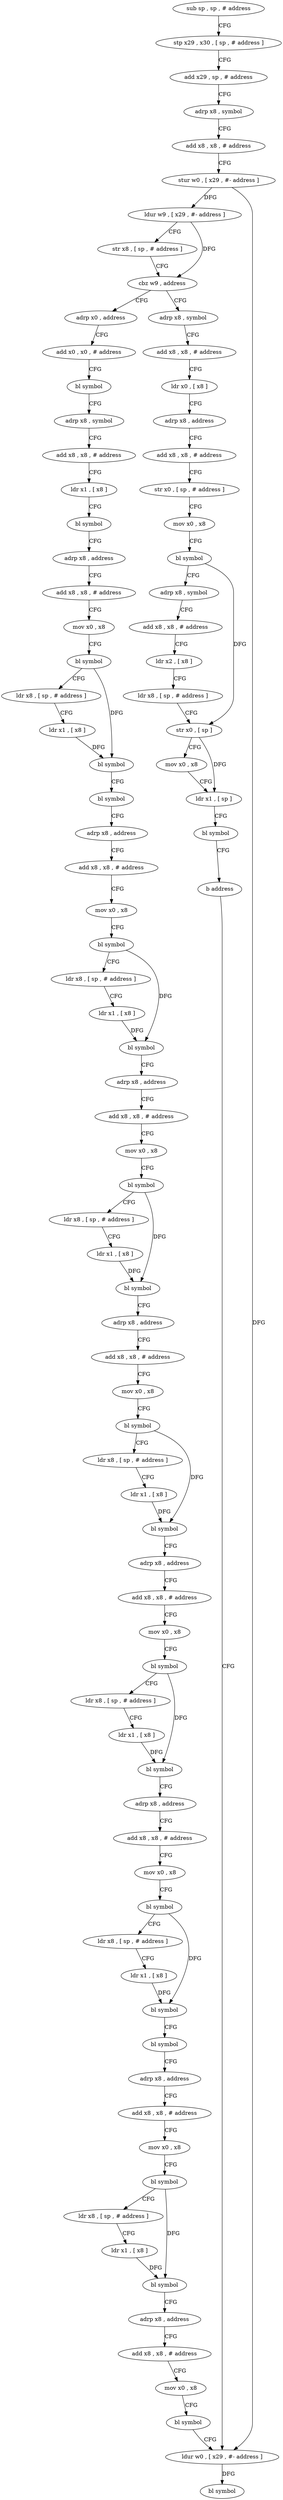 digraph "func" {
"4199788" [label = "sub sp , sp , # address" ]
"4199792" [label = "stp x29 , x30 , [ sp , # address ]" ]
"4199796" [label = "add x29 , sp , # address" ]
"4199800" [label = "adrp x8 , symbol" ]
"4199804" [label = "add x8 , x8 , # address" ]
"4199808" [label = "stur w0 , [ x29 , #- address ]" ]
"4199812" [label = "ldur w9 , [ x29 , #- address ]" ]
"4199816" [label = "str x8 , [ sp , # address ]" ]
"4199820" [label = "cbz w9 , address" ]
"4199892" [label = "adrp x0 , address" ]
"4199824" [label = "adrp x8 , symbol" ]
"4199896" [label = "add x0 , x0 , # address" ]
"4199900" [label = "bl symbol" ]
"4199904" [label = "adrp x8 , symbol" ]
"4199908" [label = "add x8 , x8 , # address" ]
"4199912" [label = "ldr x1 , [ x8 ]" ]
"4199916" [label = "bl symbol" ]
"4199920" [label = "adrp x8 , address" ]
"4199924" [label = "add x8 , x8 , # address" ]
"4199928" [label = "mov x0 , x8" ]
"4199932" [label = "bl symbol" ]
"4199936" [label = "ldr x8 , [ sp , # address ]" ]
"4199940" [label = "ldr x1 , [ x8 ]" ]
"4199944" [label = "bl symbol" ]
"4199948" [label = "bl symbol" ]
"4199952" [label = "adrp x8 , address" ]
"4199956" [label = "add x8 , x8 , # address" ]
"4199960" [label = "mov x0 , x8" ]
"4199964" [label = "bl symbol" ]
"4199968" [label = "ldr x8 , [ sp , # address ]" ]
"4199972" [label = "ldr x1 , [ x8 ]" ]
"4199976" [label = "bl symbol" ]
"4199980" [label = "adrp x8 , address" ]
"4199984" [label = "add x8 , x8 , # address" ]
"4199988" [label = "mov x0 , x8" ]
"4199992" [label = "bl symbol" ]
"4199996" [label = "ldr x8 , [ sp , # address ]" ]
"4200000" [label = "ldr x1 , [ x8 ]" ]
"4200004" [label = "bl symbol" ]
"4200008" [label = "adrp x8 , address" ]
"4200012" [label = "add x8 , x8 , # address" ]
"4200016" [label = "mov x0 , x8" ]
"4200020" [label = "bl symbol" ]
"4200024" [label = "ldr x8 , [ sp , # address ]" ]
"4200028" [label = "ldr x1 , [ x8 ]" ]
"4200032" [label = "bl symbol" ]
"4200036" [label = "adrp x8 , address" ]
"4200040" [label = "add x8 , x8 , # address" ]
"4200044" [label = "mov x0 , x8" ]
"4200048" [label = "bl symbol" ]
"4200052" [label = "ldr x8 , [ sp , # address ]" ]
"4200056" [label = "ldr x1 , [ x8 ]" ]
"4200060" [label = "bl symbol" ]
"4200064" [label = "adrp x8 , address" ]
"4200068" [label = "add x8 , x8 , # address" ]
"4200072" [label = "mov x0 , x8" ]
"4200076" [label = "bl symbol" ]
"4200080" [label = "ldr x8 , [ sp , # address ]" ]
"4200084" [label = "ldr x1 , [ x8 ]" ]
"4200088" [label = "bl symbol" ]
"4200092" [label = "bl symbol" ]
"4200096" [label = "adrp x8 , address" ]
"4200100" [label = "add x8 , x8 , # address" ]
"4200104" [label = "mov x0 , x8" ]
"4200108" [label = "bl symbol" ]
"4200112" [label = "ldr x8 , [ sp , # address ]" ]
"4200116" [label = "ldr x1 , [ x8 ]" ]
"4200120" [label = "bl symbol" ]
"4200124" [label = "adrp x8 , address" ]
"4200128" [label = "add x8 , x8 , # address" ]
"4200132" [label = "mov x0 , x8" ]
"4200136" [label = "bl symbol" ]
"4200140" [label = "ldur w0 , [ x29 , #- address ]" ]
"4199828" [label = "add x8 , x8 , # address" ]
"4199832" [label = "ldr x0 , [ x8 ]" ]
"4199836" [label = "adrp x8 , address" ]
"4199840" [label = "add x8 , x8 , # address" ]
"4199844" [label = "str x0 , [ sp , # address ]" ]
"4199848" [label = "mov x0 , x8" ]
"4199852" [label = "bl symbol" ]
"4199856" [label = "adrp x8 , symbol" ]
"4199860" [label = "add x8 , x8 , # address" ]
"4199864" [label = "ldr x2 , [ x8 ]" ]
"4199868" [label = "ldr x8 , [ sp , # address ]" ]
"4199872" [label = "str x0 , [ sp ]" ]
"4199876" [label = "mov x0 , x8" ]
"4199880" [label = "ldr x1 , [ sp ]" ]
"4199884" [label = "bl symbol" ]
"4199888" [label = "b address" ]
"4200144" [label = "bl symbol" ]
"4199788" -> "4199792" [ label = "CFG" ]
"4199792" -> "4199796" [ label = "CFG" ]
"4199796" -> "4199800" [ label = "CFG" ]
"4199800" -> "4199804" [ label = "CFG" ]
"4199804" -> "4199808" [ label = "CFG" ]
"4199808" -> "4199812" [ label = "DFG" ]
"4199808" -> "4200140" [ label = "DFG" ]
"4199812" -> "4199816" [ label = "CFG" ]
"4199812" -> "4199820" [ label = "DFG" ]
"4199816" -> "4199820" [ label = "CFG" ]
"4199820" -> "4199892" [ label = "CFG" ]
"4199820" -> "4199824" [ label = "CFG" ]
"4199892" -> "4199896" [ label = "CFG" ]
"4199824" -> "4199828" [ label = "CFG" ]
"4199896" -> "4199900" [ label = "CFG" ]
"4199900" -> "4199904" [ label = "CFG" ]
"4199904" -> "4199908" [ label = "CFG" ]
"4199908" -> "4199912" [ label = "CFG" ]
"4199912" -> "4199916" [ label = "CFG" ]
"4199916" -> "4199920" [ label = "CFG" ]
"4199920" -> "4199924" [ label = "CFG" ]
"4199924" -> "4199928" [ label = "CFG" ]
"4199928" -> "4199932" [ label = "CFG" ]
"4199932" -> "4199936" [ label = "CFG" ]
"4199932" -> "4199944" [ label = "DFG" ]
"4199936" -> "4199940" [ label = "CFG" ]
"4199940" -> "4199944" [ label = "DFG" ]
"4199944" -> "4199948" [ label = "CFG" ]
"4199948" -> "4199952" [ label = "CFG" ]
"4199952" -> "4199956" [ label = "CFG" ]
"4199956" -> "4199960" [ label = "CFG" ]
"4199960" -> "4199964" [ label = "CFG" ]
"4199964" -> "4199968" [ label = "CFG" ]
"4199964" -> "4199976" [ label = "DFG" ]
"4199968" -> "4199972" [ label = "CFG" ]
"4199972" -> "4199976" [ label = "DFG" ]
"4199976" -> "4199980" [ label = "CFG" ]
"4199980" -> "4199984" [ label = "CFG" ]
"4199984" -> "4199988" [ label = "CFG" ]
"4199988" -> "4199992" [ label = "CFG" ]
"4199992" -> "4199996" [ label = "CFG" ]
"4199992" -> "4200004" [ label = "DFG" ]
"4199996" -> "4200000" [ label = "CFG" ]
"4200000" -> "4200004" [ label = "DFG" ]
"4200004" -> "4200008" [ label = "CFG" ]
"4200008" -> "4200012" [ label = "CFG" ]
"4200012" -> "4200016" [ label = "CFG" ]
"4200016" -> "4200020" [ label = "CFG" ]
"4200020" -> "4200024" [ label = "CFG" ]
"4200020" -> "4200032" [ label = "DFG" ]
"4200024" -> "4200028" [ label = "CFG" ]
"4200028" -> "4200032" [ label = "DFG" ]
"4200032" -> "4200036" [ label = "CFG" ]
"4200036" -> "4200040" [ label = "CFG" ]
"4200040" -> "4200044" [ label = "CFG" ]
"4200044" -> "4200048" [ label = "CFG" ]
"4200048" -> "4200052" [ label = "CFG" ]
"4200048" -> "4200060" [ label = "DFG" ]
"4200052" -> "4200056" [ label = "CFG" ]
"4200056" -> "4200060" [ label = "DFG" ]
"4200060" -> "4200064" [ label = "CFG" ]
"4200064" -> "4200068" [ label = "CFG" ]
"4200068" -> "4200072" [ label = "CFG" ]
"4200072" -> "4200076" [ label = "CFG" ]
"4200076" -> "4200080" [ label = "CFG" ]
"4200076" -> "4200088" [ label = "DFG" ]
"4200080" -> "4200084" [ label = "CFG" ]
"4200084" -> "4200088" [ label = "DFG" ]
"4200088" -> "4200092" [ label = "CFG" ]
"4200092" -> "4200096" [ label = "CFG" ]
"4200096" -> "4200100" [ label = "CFG" ]
"4200100" -> "4200104" [ label = "CFG" ]
"4200104" -> "4200108" [ label = "CFG" ]
"4200108" -> "4200112" [ label = "CFG" ]
"4200108" -> "4200120" [ label = "DFG" ]
"4200112" -> "4200116" [ label = "CFG" ]
"4200116" -> "4200120" [ label = "DFG" ]
"4200120" -> "4200124" [ label = "CFG" ]
"4200124" -> "4200128" [ label = "CFG" ]
"4200128" -> "4200132" [ label = "CFG" ]
"4200132" -> "4200136" [ label = "CFG" ]
"4200136" -> "4200140" [ label = "CFG" ]
"4200140" -> "4200144" [ label = "DFG" ]
"4199828" -> "4199832" [ label = "CFG" ]
"4199832" -> "4199836" [ label = "CFG" ]
"4199836" -> "4199840" [ label = "CFG" ]
"4199840" -> "4199844" [ label = "CFG" ]
"4199844" -> "4199848" [ label = "CFG" ]
"4199848" -> "4199852" [ label = "CFG" ]
"4199852" -> "4199856" [ label = "CFG" ]
"4199852" -> "4199872" [ label = "DFG" ]
"4199856" -> "4199860" [ label = "CFG" ]
"4199860" -> "4199864" [ label = "CFG" ]
"4199864" -> "4199868" [ label = "CFG" ]
"4199868" -> "4199872" [ label = "CFG" ]
"4199872" -> "4199876" [ label = "CFG" ]
"4199872" -> "4199880" [ label = "DFG" ]
"4199876" -> "4199880" [ label = "CFG" ]
"4199880" -> "4199884" [ label = "CFG" ]
"4199884" -> "4199888" [ label = "CFG" ]
"4199888" -> "4200140" [ label = "CFG" ]
}
